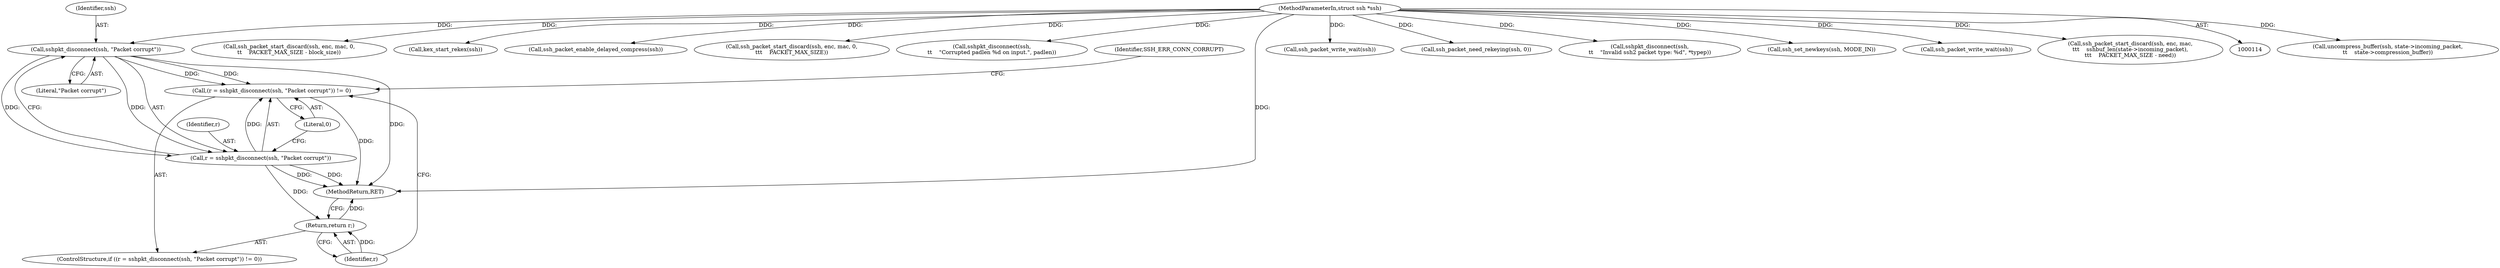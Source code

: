 digraph "0_mindrot_28652bca29046f62c7045e933e6b931de1d16737_0@API" {
"1000312" [label="(Call,sshpkt_disconnect(ssh, \"Packet corrupt\"))"];
"1000115" [label="(MethodParameterIn,struct ssh *ssh)"];
"1000309" [label="(Call,(r = sshpkt_disconnect(ssh, \"Packet corrupt\")) != 0)"];
"1000310" [label="(Call,r = sshpkt_disconnect(ssh, \"Packet corrupt\"))"];
"1000316" [label="(Return,return r;)"];
"1000314" [label="(Literal,\"Packet corrupt\")"];
"1000858" [label="(Call,uncompress_buffer(ssh, state->incoming_packet,\n\t\t    state->compression_buffer))"];
"1000310" [label="(Call,r = sshpkt_disconnect(ssh, \"Packet corrupt\"))"];
"1000494" [label="(Call,ssh_packet_start_discard(ssh, enc, mac, 0,\n\t\t    PACKET_MAX_SIZE - block_size))"];
"1001003" [label="(Call,kex_start_rekex(ssh))"];
"1000311" [label="(Identifier,r)"];
"1000317" [label="(Identifier,r)"];
"1000970" [label="(Call,ssh_packet_enable_delayed_compress(ssh))"];
"1000427" [label="(Call,ssh_packet_start_discard(ssh, enc, mac, 0,\n\t\t\t    PACKET_MAX_SIZE))"];
"1000798" [label="(Call,sshpkt_disconnect(ssh,\n\t\t    \"Corrupted padlen %d on input.\", padlen))"];
"1000312" [label="(Call,sshpkt_disconnect(ssh, \"Packet corrupt\"))"];
"1000115" [label="(MethodParameterIn,struct ssh *ssh)"];
"1000313" [label="(Identifier,ssh)"];
"1000806" [label="(Call,ssh_packet_write_wait(ssh))"];
"1000315" [label="(Literal,0)"];
"1000308" [label="(ControlStructure,if ((r = sshpkt_disconnect(ssh, \"Packet corrupt\")) != 0))"];
"1001011" [label="(MethodReturn,RET)"];
"1000992" [label="(Call,ssh_packet_need_rekeying(ssh, 0))"];
"1000927" [label="(Call,sshpkt_disconnect(ssh,\n\t\t    \"Invalid ssh2 packet type: %d\", *typep))"];
"1000319" [label="(Identifier,SSH_ERR_CONN_CORRUPT)"];
"1000954" [label="(Call,ssh_set_newkeys(ssh, MODE_IN))"];
"1000936" [label="(Call,ssh_packet_write_wait(ssh))"];
"1000316" [label="(Return,return r;)"];
"1000679" [label="(Call,ssh_packet_start_discard(ssh, enc, mac,\n\t\t\t    sshbuf_len(state->incoming_packet),\n\t\t\t    PACKET_MAX_SIZE - need))"];
"1000309" [label="(Call,(r = sshpkt_disconnect(ssh, \"Packet corrupt\")) != 0)"];
"1000312" -> "1000310"  [label="AST: "];
"1000312" -> "1000314"  [label="CFG: "];
"1000313" -> "1000312"  [label="AST: "];
"1000314" -> "1000312"  [label="AST: "];
"1000310" -> "1000312"  [label="CFG: "];
"1000312" -> "1001011"  [label="DDG: "];
"1000312" -> "1000309"  [label="DDG: "];
"1000312" -> "1000309"  [label="DDG: "];
"1000312" -> "1000310"  [label="DDG: "];
"1000312" -> "1000310"  [label="DDG: "];
"1000115" -> "1000312"  [label="DDG: "];
"1000115" -> "1000114"  [label="AST: "];
"1000115" -> "1001011"  [label="DDG: "];
"1000115" -> "1000427"  [label="DDG: "];
"1000115" -> "1000494"  [label="DDG: "];
"1000115" -> "1000679"  [label="DDG: "];
"1000115" -> "1000798"  [label="DDG: "];
"1000115" -> "1000806"  [label="DDG: "];
"1000115" -> "1000858"  [label="DDG: "];
"1000115" -> "1000927"  [label="DDG: "];
"1000115" -> "1000936"  [label="DDG: "];
"1000115" -> "1000954"  [label="DDG: "];
"1000115" -> "1000970"  [label="DDG: "];
"1000115" -> "1000992"  [label="DDG: "];
"1000115" -> "1001003"  [label="DDG: "];
"1000309" -> "1000308"  [label="AST: "];
"1000309" -> "1000315"  [label="CFG: "];
"1000310" -> "1000309"  [label="AST: "];
"1000315" -> "1000309"  [label="AST: "];
"1000317" -> "1000309"  [label="CFG: "];
"1000319" -> "1000309"  [label="CFG: "];
"1000309" -> "1001011"  [label="DDG: "];
"1000310" -> "1000309"  [label="DDG: "];
"1000311" -> "1000310"  [label="AST: "];
"1000315" -> "1000310"  [label="CFG: "];
"1000310" -> "1001011"  [label="DDG: "];
"1000310" -> "1001011"  [label="DDG: "];
"1000310" -> "1000316"  [label="DDG: "];
"1000316" -> "1000308"  [label="AST: "];
"1000316" -> "1000317"  [label="CFG: "];
"1000317" -> "1000316"  [label="AST: "];
"1001011" -> "1000316"  [label="CFG: "];
"1000316" -> "1001011"  [label="DDG: "];
"1000317" -> "1000316"  [label="DDG: "];
}
